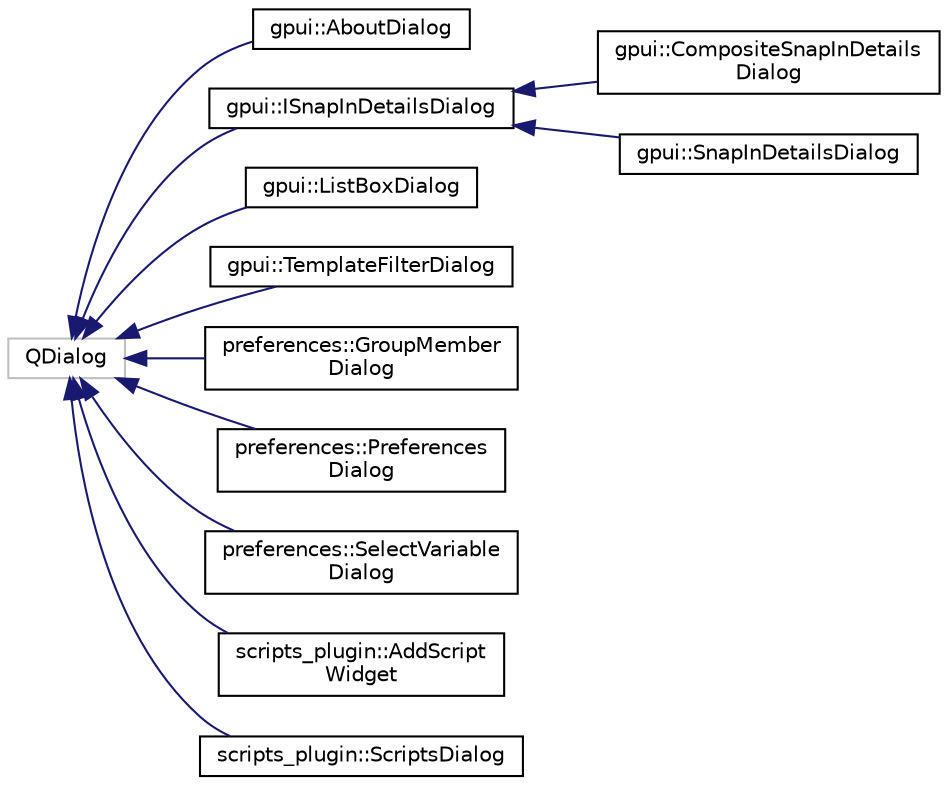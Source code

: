 digraph "Graphical Class Hierarchy"
{
 // LATEX_PDF_SIZE
  edge [fontname="Helvetica",fontsize="10",labelfontname="Helvetica",labelfontsize="10"];
  node [fontname="Helvetica",fontsize="10",shape=record];
  rankdir="LR";
  Node289 [label="QDialog",height=0.2,width=0.4,color="grey75", fillcolor="white", style="filled",tooltip=" "];
  Node289 -> Node0 [dir="back",color="midnightblue",fontsize="10",style="solid",fontname="Helvetica"];
  Node0 [label="gpui::AboutDialog",height=0.2,width=0.4,color="black", fillcolor="white", style="filled",URL="$classgpui_1_1_about_dialog.html",tooltip=" "];
  Node289 -> Node291 [dir="back",color="midnightblue",fontsize="10",style="solid",fontname="Helvetica"];
  Node291 [label="gpui::ISnapInDetailsDialog",height=0.2,width=0.4,color="black", fillcolor="white", style="filled",URL="$classgpui_1_1_i_snap_in_details_dialog.html",tooltip="Common interface for a details dialog."];
  Node291 -> Node292 [dir="back",color="midnightblue",fontsize="10",style="solid",fontname="Helvetica"];
  Node292 [label="gpui::CompositeSnapInDetails\lDialog",height=0.2,width=0.4,color="black", fillcolor="white", style="filled",URL="$classgpui_1_1_composite_snap_in_details_dialog.html",tooltip="Shows properties and dependencies of composite snap-in."];
  Node291 -> Node293 [dir="back",color="midnightblue",fontsize="10",style="solid",fontname="Helvetica"];
  Node293 [label="gpui::SnapInDetailsDialog",height=0.2,width=0.4,color="black", fillcolor="white", style="filled",URL="$classgpui_1_1_snap_in_details_dialog.html",tooltip="class SnapInDetailsDialog Shows properties of a snap-in. Provides information on snap-in name,..."];
  Node289 -> Node294 [dir="back",color="midnightblue",fontsize="10",style="solid",fontname="Helvetica"];
  Node294 [label="gpui::ListBoxDialog",height=0.2,width=0.4,color="black", fillcolor="white", style="filled",URL="$classgpui_1_1_list_box_dialog.html",tooltip=" "];
  Node289 -> Node295 [dir="back",color="midnightblue",fontsize="10",style="solid",fontname="Helvetica"];
  Node295 [label="gpui::TemplateFilterDialog",height=0.2,width=0.4,color="black", fillcolor="white", style="filled",URL="$classgpui_1_1_template_filter_dialog.html",tooltip=" "];
  Node289 -> Node296 [dir="back",color="midnightblue",fontsize="10",style="solid",fontname="Helvetica"];
  Node296 [label="preferences::GroupMember\lDialog",height=0.2,width=0.4,color="black", fillcolor="white", style="filled",URL="$classpreferences_1_1_group_member_dialog.html",tooltip=" "];
  Node289 -> Node297 [dir="back",color="midnightblue",fontsize="10",style="solid",fontname="Helvetica"];
  Node297 [label="preferences::Preferences\lDialog",height=0.2,width=0.4,color="black", fillcolor="white", style="filled",URL="$classpreferences_1_1_preferences_dialog.html",tooltip=" "];
  Node289 -> Node298 [dir="back",color="midnightblue",fontsize="10",style="solid",fontname="Helvetica"];
  Node298 [label="preferences::SelectVariable\lDialog",height=0.2,width=0.4,color="black", fillcolor="white", style="filled",URL="$classpreferences_1_1_select_variable_dialog.html",tooltip=" "];
  Node289 -> Node299 [dir="back",color="midnightblue",fontsize="10",style="solid",fontname="Helvetica"];
  Node299 [label="scripts_plugin::AddScript\lWidget",height=0.2,width=0.4,color="black", fillcolor="white", style="filled",URL="$classscripts__plugin_1_1_add_script_widget.html",tooltip=" "];
  Node289 -> Node300 [dir="back",color="midnightblue",fontsize="10",style="solid",fontname="Helvetica"];
  Node300 [label="scripts_plugin::ScriptsDialog",height=0.2,width=0.4,color="black", fillcolor="white", style="filled",URL="$classscripts__plugin_1_1_scripts_dialog.html",tooltip=" "];
}
